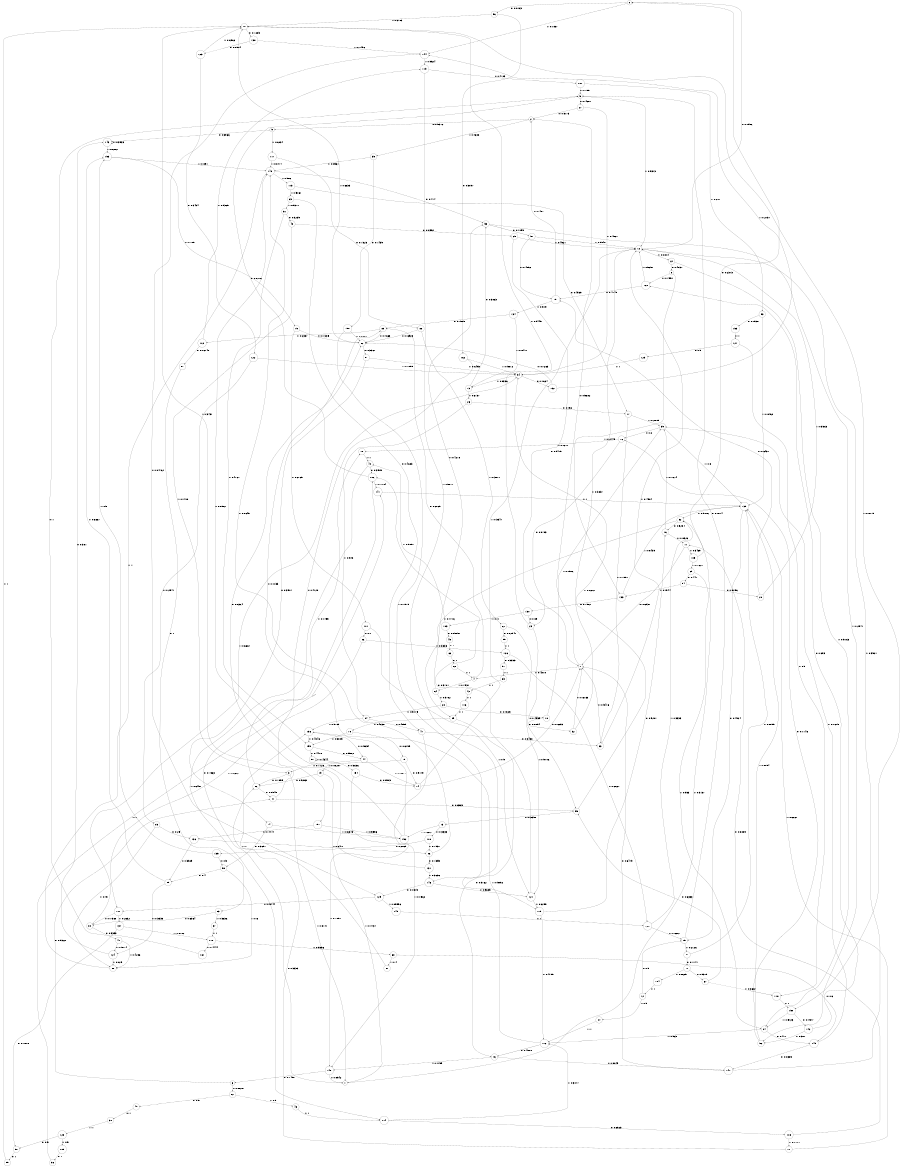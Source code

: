 digraph "ch1randomL11" {
size = "6,8.5";
ratio = "fill";
node [shape = circle];
node [fontsize = 24];
edge [fontsize = 24];
0 -> 56 [label = "0: 0.8163   "];
0 -> 144 [label = "1: 0.1837   "];
1 -> 106 [label = "0: 0.4863   "];
1 -> 32 [label = "1: 0.5137   "];
2 -> 9 [label = "0: 0.5312   "];
2 -> 35 [label = "1: 0.4688   "];
3 -> 96 [label = "0: 0.1859   "];
3 -> 1 [label = "1: 0.8141   "];
4 -> 89 [label = "0: 0.2069   "];
4 -> 64 [label = "1: 0.7931   "];
5 -> 27 [label = "0: 0.4687   "];
5 -> 12 [label = "1: 0.5313   "];
6 -> 21 [label = "0: 0.9322   "];
6 -> 61 [label = "1: 0.0678   "];
7 -> 2 [label = "0: 0.5682   "];
7 -> 4 [label = "1: 0.4318   "];
8 -> 160 [label = "0: 0.7551   "];
8 -> 133 [label = "1: 0.2449   "];
9 -> 143 [label = "0: 0.3966   "];
9 -> 117 [label = "1: 0.6034   "];
10 -> 40 [label = "1: 1        "];
11 -> 7 [label = "0: 0.6531   "];
11 -> 105 [label = "1: 0.3469   "];
12 -> 0 [label = "0: 0.1996   "];
12 -> 22 [label = "1: 0.8004   "];
13 -> 53 [label = "0: 0.3863   "];
13 -> 26 [label = "1: 0.6137   "];
14 -> 7 [label = "0: 0.6653   "];
14 -> 12 [label = "1: 0.3347   "];
15 -> 5 [label = "0: 0.7874   "];
15 -> 91 [label = "1: 0.2126   "];
16 -> 11 [label = "0: 0.8326   "];
16 -> 39 [label = "1: 0.1674   "];
17 -> 33 [label = "0: 0.7991   "];
17 -> 39 [label = "1: 0.2009   "];
18 -> 52 [label = "0: 0.8094   "];
18 -> 39 [label = "1: 0.1906   "];
19 -> 96 [label = "0: 0.5263   "];
19 -> 1 [label = "1: 0.4737   "];
20 -> 151 [label = "0: 0.6437   "];
20 -> 12 [label = "1: 0.3563   "];
21 -> 55 [label = "0: 0.6569   "];
21 -> 70 [label = "1: 0.3431   "];
22 -> 8 [label = "0: 0.4837   "];
22 -> 24 [label = "1: 0.5163   "];
23 -> 55 [label = "0: 0.4555   "];
23 -> 70 [label = "1: 0.5445   "];
24 -> 149 [label = "0: 0.477    "];
24 -> 112 [label = "1: 0.523    "];
25 -> 46 [label = "0: 0.5162   "];
25 -> 78 [label = "1: 0.4838   "];
26 -> 17 [label = "0: 0.452    "];
26 -> 84 [label = "1: 0.548    "];
27 -> 2 [label = "0: 0.5173   "];
27 -> 94 [label = "1: 0.4827   "];
28 -> 18 [label = "0: 0.4825   "];
28 -> 84 [label = "1: 0.5175   "];
29 -> 7 [label = "0: 0.5479   "];
29 -> 12 [label = "1: 0.4521   "];
30 -> 128 [label = "1: 1        "];
31 -> 156 [label = "1: 1        "];
32 -> 16 [label = "0: 0.5284   "];
32 -> 25 [label = "1: 0.4716   "];
33 -> 7 [label = "0: 0.5416   "];
33 -> 12 [label = "1: 0.4584   "];
34 -> 112 [label = "1: 1        "];
35 -> 158 [label = "0: 0.1439   "];
35 -> 148 [label = "1: 0.8561   "];
36 -> 131 [label = "0: 0.1355   "];
36 -> 148 [label = "1: 0.8645   "];
37 -> 110 [label = "1: 1        "];
38 -> 148 [label = "1: 1        "];
39 -> 76 [label = "0: 0.2      "];
39 -> 139 [label = "1: 0.8      "];
40 -> 106 [label = "0: 0.3509   "];
40 -> 114 [label = "1: 0.6491   "];
41 -> 124 [label = "0: 0.5714   "];
41 -> 38 [label = "1: 0.4286   "];
42 -> 116 [label = "1: 1        "];
43 -> 114 [label = "1: 1        "];
44 -> 14 [label = "0: 0.8877   "];
44 -> 3 [label = "1: 0.1123   "];
45 -> 66 [label = "0: 1        "];
46 -> 147 [label = "0: 0.8845   "];
46 -> 140 [label = "1: 0.1155   "];
47 -> 33 [label = "0: 0.8438   "];
47 -> 140 [label = "1: 0.1562   "];
48 -> 29 [label = "0: 0.8592   "];
48 -> 3 [label = "1: 0.1408   "];
49 -> 30 [label = "0: 1        "];
50 -> 154 [label = "0: 0.5656   "];
50 -> 50 [label = "1: 0.4344   "];
51 -> 48 [label = "0: 0.5239   "];
51 -> 159 [label = "1: 0.4761   "];
52 -> 7 [label = "0: 0.6163   "];
52 -> 12 [label = "1: 0.3837   "];
53 -> 57 [label = "0: 0.7059   "];
53 -> 92 [label = "1: 0.2941   "];
54 -> 20 [label = "0: 0.8056   "];
54 -> 133 [label = "1: 0.1944   "];
55 -> 73 [label = "0: 0.3398   "];
55 -> 94 [label = "1: 0.6602   "];
56 -> 162 [label = "0: 0.3897   "];
56 -> 70 [label = "1: 0.6103   "];
57 -> 151 [label = "0: 0.4052   "];
57 -> 12 [label = "1: 0.5948   "];
58 -> 99 [label = "0: 0.4      "];
58 -> 38 [label = "1: 0.6      "];
59 -> 70 [label = "1: 1        "];
60 -> 4 [label = "1: 1        "];
61 -> 49 [label = "0: 0.5      "];
61 -> 43 [label = "1: 0.5      "];
62 -> 95 [label = "0: 0.02941  "];
62 -> 121 [label = "1: 0.9706   "];
63 -> 42 [label = "1: 1        "];
64 -> 53 [label = "0: 0.4218   "];
64 -> 28 [label = "1: 0.5782   "];
65 -> 54 [label = "0: 0.447    "];
65 -> 24 [label = "1: 0.553    "];
66 -> 60 [label = "0: 1        "];
67 -> 55 [label = "0: 0.6333   "];
67 -> 118 [label = "1: 0.3667   "];
68 -> 149 [label = "0: 0.6      "];
68 -> 31 [label = "1: 0.4      "];
69 -> 47 [label = "0: 0.4683   "];
69 -> 51 [label = "1: 0.5317   "];
70 -> 138 [label = "0: 0.1285   "];
70 -> 150 [label = "1: 0.8715   "];
71 -> 96 [label = "0: 0.3333   "];
71 -> 139 [label = "1: 0.6667   "];
72 -> 15 [label = "0: 0.5      "];
72 -> 34 [label = "1: 0.5      "];
73 -> 100 [label = "0: 0.3333   "];
73 -> 152 [label = "1: 0.6667   "];
74 -> 58 [label = "0: 0.3657   "];
74 -> 152 [label = "1: 0.6343   "];
75 -> 14 [label = "0: 0.9179   "];
75 -> 19 [label = "1: 0.08207  "];
76 -> 23 [label = "0: 0.8783   "];
76 -> 10 [label = "1: 0.1217   "];
77 -> 67 [label = "0: 0.9375   "];
77 -> 104 [label = "1: 0.0625   "];
78 -> 75 [label = "0: 0.6195   "];
78 -> 159 [label = "1: 0.3805   "];
79 -> 82 [label = "0: 0.7235   "];
79 -> 101 [label = "1: 0.2765   "];
80 -> 41 [label = "0: 0.3333   "];
80 -> 94 [label = "1: 0.6667   "];
81 -> 74 [label = "0: 0.3507   "];
81 -> 94 [label = "1: 0.6493   "];
82 -> 81 [label = "0: 0.3367   "];
82 -> 70 [label = "1: 0.6633   "];
83 -> 80 [label = "0: 0.6364   "];
83 -> 37 [label = "1: 0.3636   "];
84 -> 47 [label = "0: 0.4895   "];
84 -> 156 [label = "1: 0.5105   "];
85 -> 136 [label = "0: 0.25     "];
85 -> 38 [label = "1: 0.75     "];
86 -> 111 [label = "0: 0.6667   "];
86 -> 126 [label = "1: 0.3333   "];
87 -> 83 [label = "0: 1        "];
88 -> 82 [label = "0: 0.6923   "];
88 -> 62 [label = "1: 0.3077   "];
89 -> 82 [label = "0: 0.7663   "];
89 -> 102 [label = "1: 0.2337   "];
90 -> 59 [label = "0: 1        "];
91 -> 77 [label = "0: 0.1141   "];
91 -> 139 [label = "1: 0.8859   "];
92 -> 76 [label = "0: 0.1146   "];
92 -> 139 [label = "1: 0.8854   "];
93 -> 155 [label = "0: 0.1538   "];
93 -> 139 [label = "1: 0.8462   "];
94 -> 132 [label = "0: 0.1664   "];
94 -> 13 [label = "1: 0.8336   "];
95 -> 126 [label = "1: 1        "];
96 -> 21 [label = "0: 0.8545   "];
96 -> 10 [label = "1: 0.1455   "];
97 -> 63 [label = "1: 1        "];
98 -> 141 [label = "1: 1        "];
99 -> 124 [label = "0: 0.3333   "];
99 -> 153 [label = "1: 0.6667   "];
100 -> 135 [label = "0: 0.2069   "];
100 -> 36 [label = "1: 0.7931   "];
101 -> 86 [label = "0: 0.1      "];
101 -> 121 [label = "1: 0.9      "];
102 -> 87 [label = "0: 0.06748  "];
102 -> 119 [label = "1: 0.9325   "];
103 -> 45 [label = "0: 0.09091  "];
103 -> 40 [label = "1: 0.9091   "];
104 -> 72 [label = "1: 1        "];
105 -> 0 [label = "0: 0.2373   "];
105 -> 65 [label = "1: 0.7627   "];
106 -> 5 [label = "0: 0.8216   "];
106 -> 141 [label = "1: 0.1784   "];
107 -> 5 [label = "0: 0.799    "];
107 -> 93 [label = "1: 0.201    "];
108 -> 11 [label = "0: 0.8889   "];
108 -> 71 [label = "1: 0.1111   "];
109 -> 98 [label = "0: 1        "];
110 -> 161 [label = "0: 0.4444   "];
110 -> 68 [label = "1: 0.5556   "];
111 -> 80 [label = "0: 0.7368   "];
111 -> 137 [label = "1: 0.2632   "];
112 -> 46 [label = "0: 0.4908   "];
112 -> 156 [label = "1: 0.5092   "];
113 -> 17 [label = "0: 0.4939   "];
113 -> 69 [label = "1: 0.5061   "];
114 -> 108 [label = "0: 0.6923   "];
114 -> 112 [label = "1: 0.3077   "];
115 -> 16 [label = "0: 0.5201   "];
115 -> 112 [label = "1: 0.4799   "];
116 -> 25 [label = "1: 1        "];
117 -> 88 [label = "0: 0.1523   "];
117 -> 148 [label = "1: 0.8477   "];
118 -> 150 [label = "1: 1        "];
119 -> 107 [label = "0: 0.4123   "];
119 -> 115 [label = "1: 0.5877   "];
120 -> 15 [label = "0: 0.6667   "];
120 -> 32 [label = "1: 0.3333   "];
121 -> 106 [label = "0: 0.3701   "];
121 -> 115 [label = "1: 0.6299   "];
122 -> 85 [label = "0: 0.2941   "];
122 -> 94 [label = "1: 0.7059   "];
123 -> 122 [label = "0: 0.3434   "];
123 -> 70 [label = "1: 0.6566   "];
124 -> 143 [label = "0: 0.381    "];
124 -> 38 [label = "1: 0.619    "];
125 -> 94 [label = "1: 1        "];
126 -> 97 [label = "0: 0.3333   "];
126 -> 120 [label = "1: 0.6667   "];
127 -> 125 [label = "0: 0.5      "];
127 -> 118 [label = "1: 0.5      "];
128 -> 90 [label = "0: 0.5      "];
128 -> 109 [label = "1: 0.5      "];
129 -> 111 [label = "0: 0.9444   "];
129 -> 145 [label = "1: 0.05556  "];
130 -> 23 [label = "0: 0.89     "];
130 -> 103 [label = "1: 0.11     "];
131 -> 82 [label = "0: 0.6364   "];
131 -> 146 [label = "1: 0.3636   "];
132 -> 82 [label = "0: 0.7263   "];
132 -> 144 [label = "1: 0.2737   "];
133 -> 130 [label = "0: 0.1561   "];
133 -> 139 [label = "1: 0.8439   "];
134 -> 89 [label = "0: 0.1589   "];
134 -> 13 [label = "1: 0.8411   "];
135 -> 58 [label = "0: 0.5      "];
135 -> 153 [label = "1: 0.5      "];
136 -> 99 [label = "0: 0.3529   "];
136 -> 36 [label = "1: 0.6471   "];
137 -> 90 [label = "0: 0.1818   "];
137 -> 110 [label = "1: 0.8182   "];
138 -> 123 [label = "0: 0.8504   "];
138 -> 144 [label = "1: 0.1496   "];
139 -> 15 [label = "0: 0.4924   "];
139 -> 32 [label = "1: 0.5076   "];
140 -> 6 [label = "0: 0.1458   "];
140 -> 1 [label = "1: 0.8542   "];
141 -> 139 [label = "1: 1        "];
142 -> 160 [label = "0: 0.693    "];
142 -> 92 [label = "1: 0.307    "];
143 -> 143 [label = "0: 0.3933   "];
143 -> 153 [label = "1: 0.6067   "];
144 -> 129 [label = "0: 0.04762  "];
144 -> 119 [label = "1: 0.9524   "];
145 -> 120 [label = "1: 1        "];
146 -> 129 [label = "0: 0.0315   "];
146 -> 121 [label = "1: 0.9685   "];
147 -> 7 [label = "0: 0.6479   "];
147 -> 12 [label = "1: 0.3521   "];
148 -> 53 [label = "0: 0.414    "];
148 -> 113 [label = "1: 0.586    "];
149 -> 147 [label = "0: 0.8385   "];
149 -> 39 [label = "1: 0.1615   "];
150 -> 142 [label = "0: 0.4577   "];
150 -> 24 [label = "1: 0.5423   "];
151 -> 2 [label = "0: 0.481    "];
151 -> 134 [label = "1: 0.519    "];
152 -> 89 [label = "0: 0.1033   "];
152 -> 148 [label = "1: 0.8967   "];
153 -> 79 [label = "0: 0.109    "];
153 -> 148 [label = "1: 0.891    "];
154 -> 14 [label = "0: 0.8903   "];
154 -> 140 [label = "1: 0.1097   "];
155 -> 127 [label = "0: 1        "];
156 -> 44 [label = "0: 0.5654   "];
156 -> 159 [label = "1: 0.4346   "];
157 -> 136 [label = "0: 0.4444   "];
157 -> 152 [label = "1: 0.5556   "];
158 -> 82 [label = "0: 0.8081   "];
158 -> 146 [label = "1: 0.1919   "];
159 -> 44 [label = "0: 0.5582   "];
159 -> 50 [label = "1: 0.4418   "];
160 -> 151 [label = "0: 0.4749   "];
160 -> 12 [label = "1: 0.5251   "];
161 -> 5 [label = "0: 1        "];
162 -> 157 [label = "0: 0.4128   "];
162 -> 94 [label = "1: 0.5872   "];
}